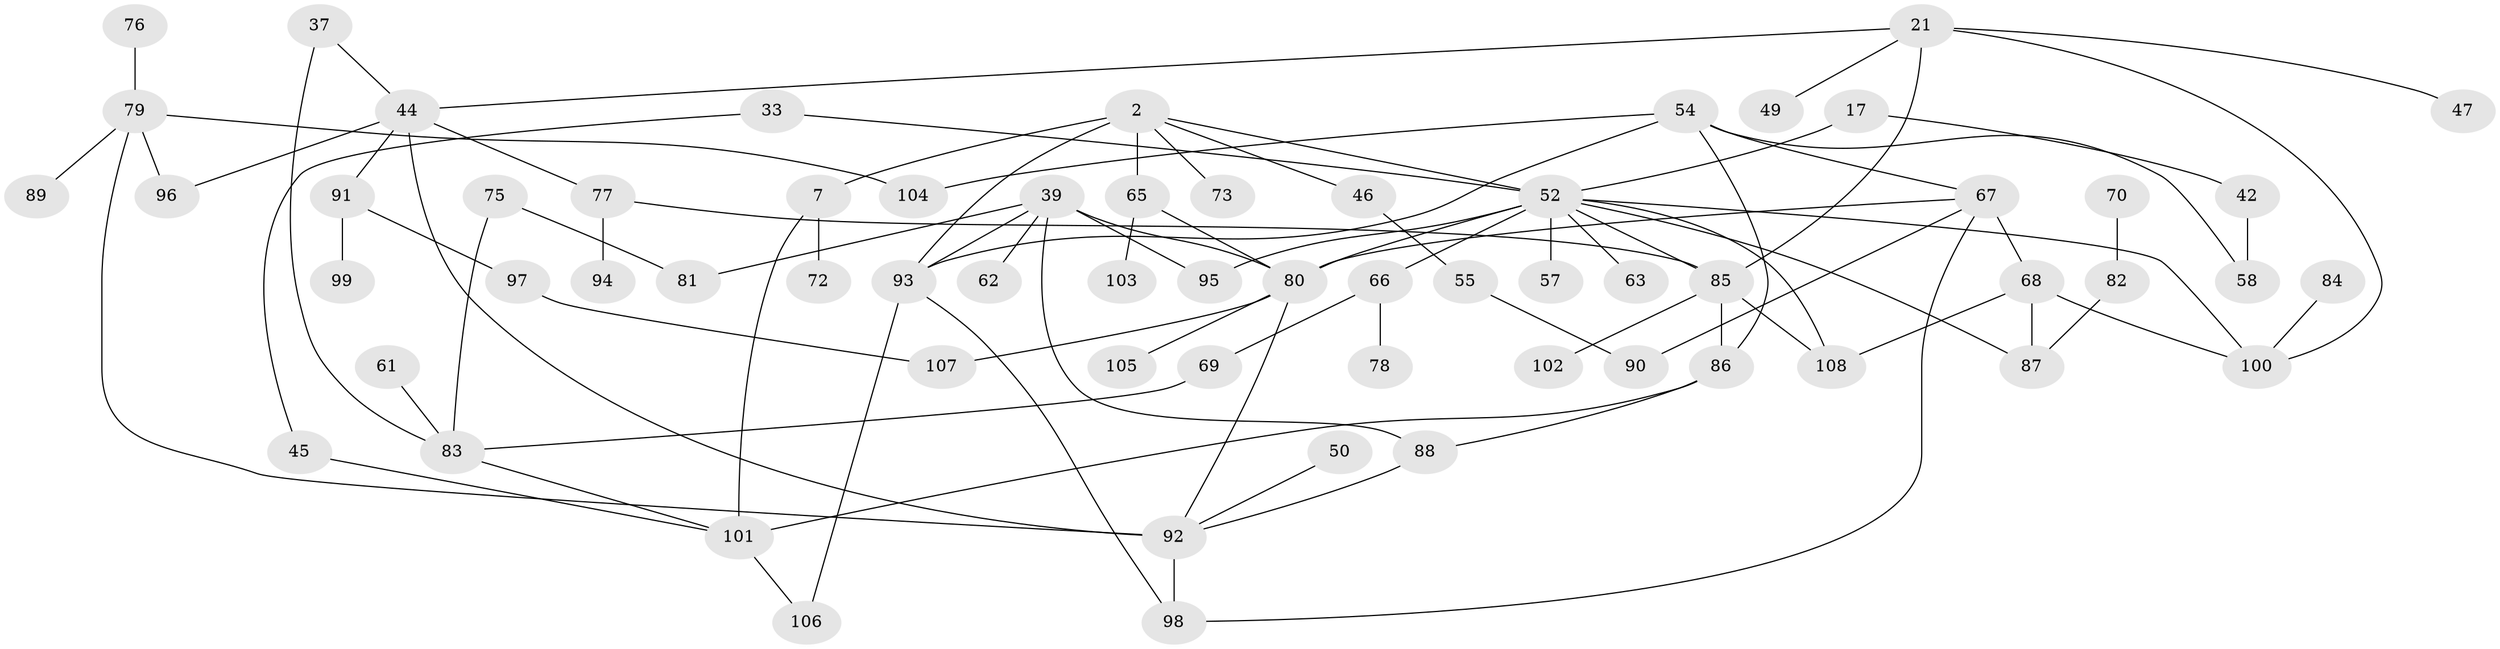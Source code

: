 // original degree distribution, {6: 0.027777777777777776, 3: 0.24074074074074073, 7: 0.009259259259259259, 5: 0.08333333333333333, 4: 0.08333333333333333, 2: 0.3333333333333333, 1: 0.2222222222222222}
// Generated by graph-tools (version 1.1) at 2025/45/03/04/25 21:45:13]
// undirected, 64 vertices, 90 edges
graph export_dot {
graph [start="1"]
  node [color=gray90,style=filled];
  2 [super="+1"];
  7 [super="+6"];
  17;
  21;
  33;
  37;
  39 [super="+34+25"];
  42;
  44 [super="+28"];
  45;
  46 [super="+13"];
  47;
  49;
  50;
  52 [super="+36+14"];
  54 [super="+41"];
  55;
  57;
  58;
  61;
  62;
  63;
  65 [super="+64"];
  66;
  67 [super="+32"];
  68;
  69;
  70;
  72;
  73;
  75;
  76;
  77;
  78;
  79 [super="+56"];
  80 [super="+4+5"];
  81;
  82 [super="+35"];
  83 [super="+53+59"];
  84;
  85 [super="+71"];
  86 [super="+29"];
  87 [super="+10"];
  88;
  89;
  90;
  91;
  92 [super="+38"];
  93 [super="+43+51"];
  94;
  95;
  96;
  97;
  98 [super="+40+60"];
  99;
  100 [super="+22+30+48"];
  101 [super="+74"];
  102;
  103;
  104;
  105;
  106;
  107;
  108;
  2 -- 7 [weight=2];
  2 -- 65;
  2 -- 73;
  2 -- 46;
  2 -- 52;
  2 -- 93;
  7 -- 72;
  7 -- 101 [weight=2];
  17 -- 42;
  17 -- 52;
  21 -- 47;
  21 -- 49;
  21 -- 44;
  21 -- 100;
  21 -- 85;
  33 -- 45;
  33 -- 52;
  37 -- 44;
  37 -- 83;
  39 -- 80 [weight=2];
  39 -- 62;
  39 -- 95;
  39 -- 81;
  39 -- 88;
  39 -- 93;
  42 -- 58;
  44 -- 91;
  44 -- 92 [weight=2];
  44 -- 77;
  44 -- 96;
  45 -- 101;
  46 -- 55;
  50 -- 92;
  52 -- 66;
  52 -- 57;
  52 -- 95;
  52 -- 80 [weight=2];
  52 -- 100;
  52 -- 108;
  52 -- 87;
  52 -- 63;
  52 -- 85;
  54 -- 104;
  54 -- 67;
  54 -- 58;
  54 -- 86;
  54 -- 93;
  55 -- 90;
  61 -- 83;
  65 -- 80;
  65 -- 103;
  66 -- 69;
  66 -- 78;
  67 -- 68;
  67 -- 90;
  67 -- 98;
  67 -- 80;
  68 -- 87 [weight=2];
  68 -- 108;
  68 -- 100;
  69 -- 83;
  70 -- 82;
  75 -- 81;
  75 -- 83;
  76 -- 79;
  77 -- 94;
  77 -- 85;
  79 -- 96;
  79 -- 104;
  79 -- 89;
  79 -- 92;
  80 -- 105;
  80 -- 107;
  80 -- 92;
  82 -- 87;
  83 -- 101;
  84 -- 100;
  85 -- 102;
  85 -- 108;
  85 -- 86;
  86 -- 88;
  86 -- 101;
  88 -- 92;
  91 -- 97;
  91 -- 99;
  92 -- 98;
  93 -- 106;
  93 -- 98;
  97 -- 107;
  101 -- 106;
}
